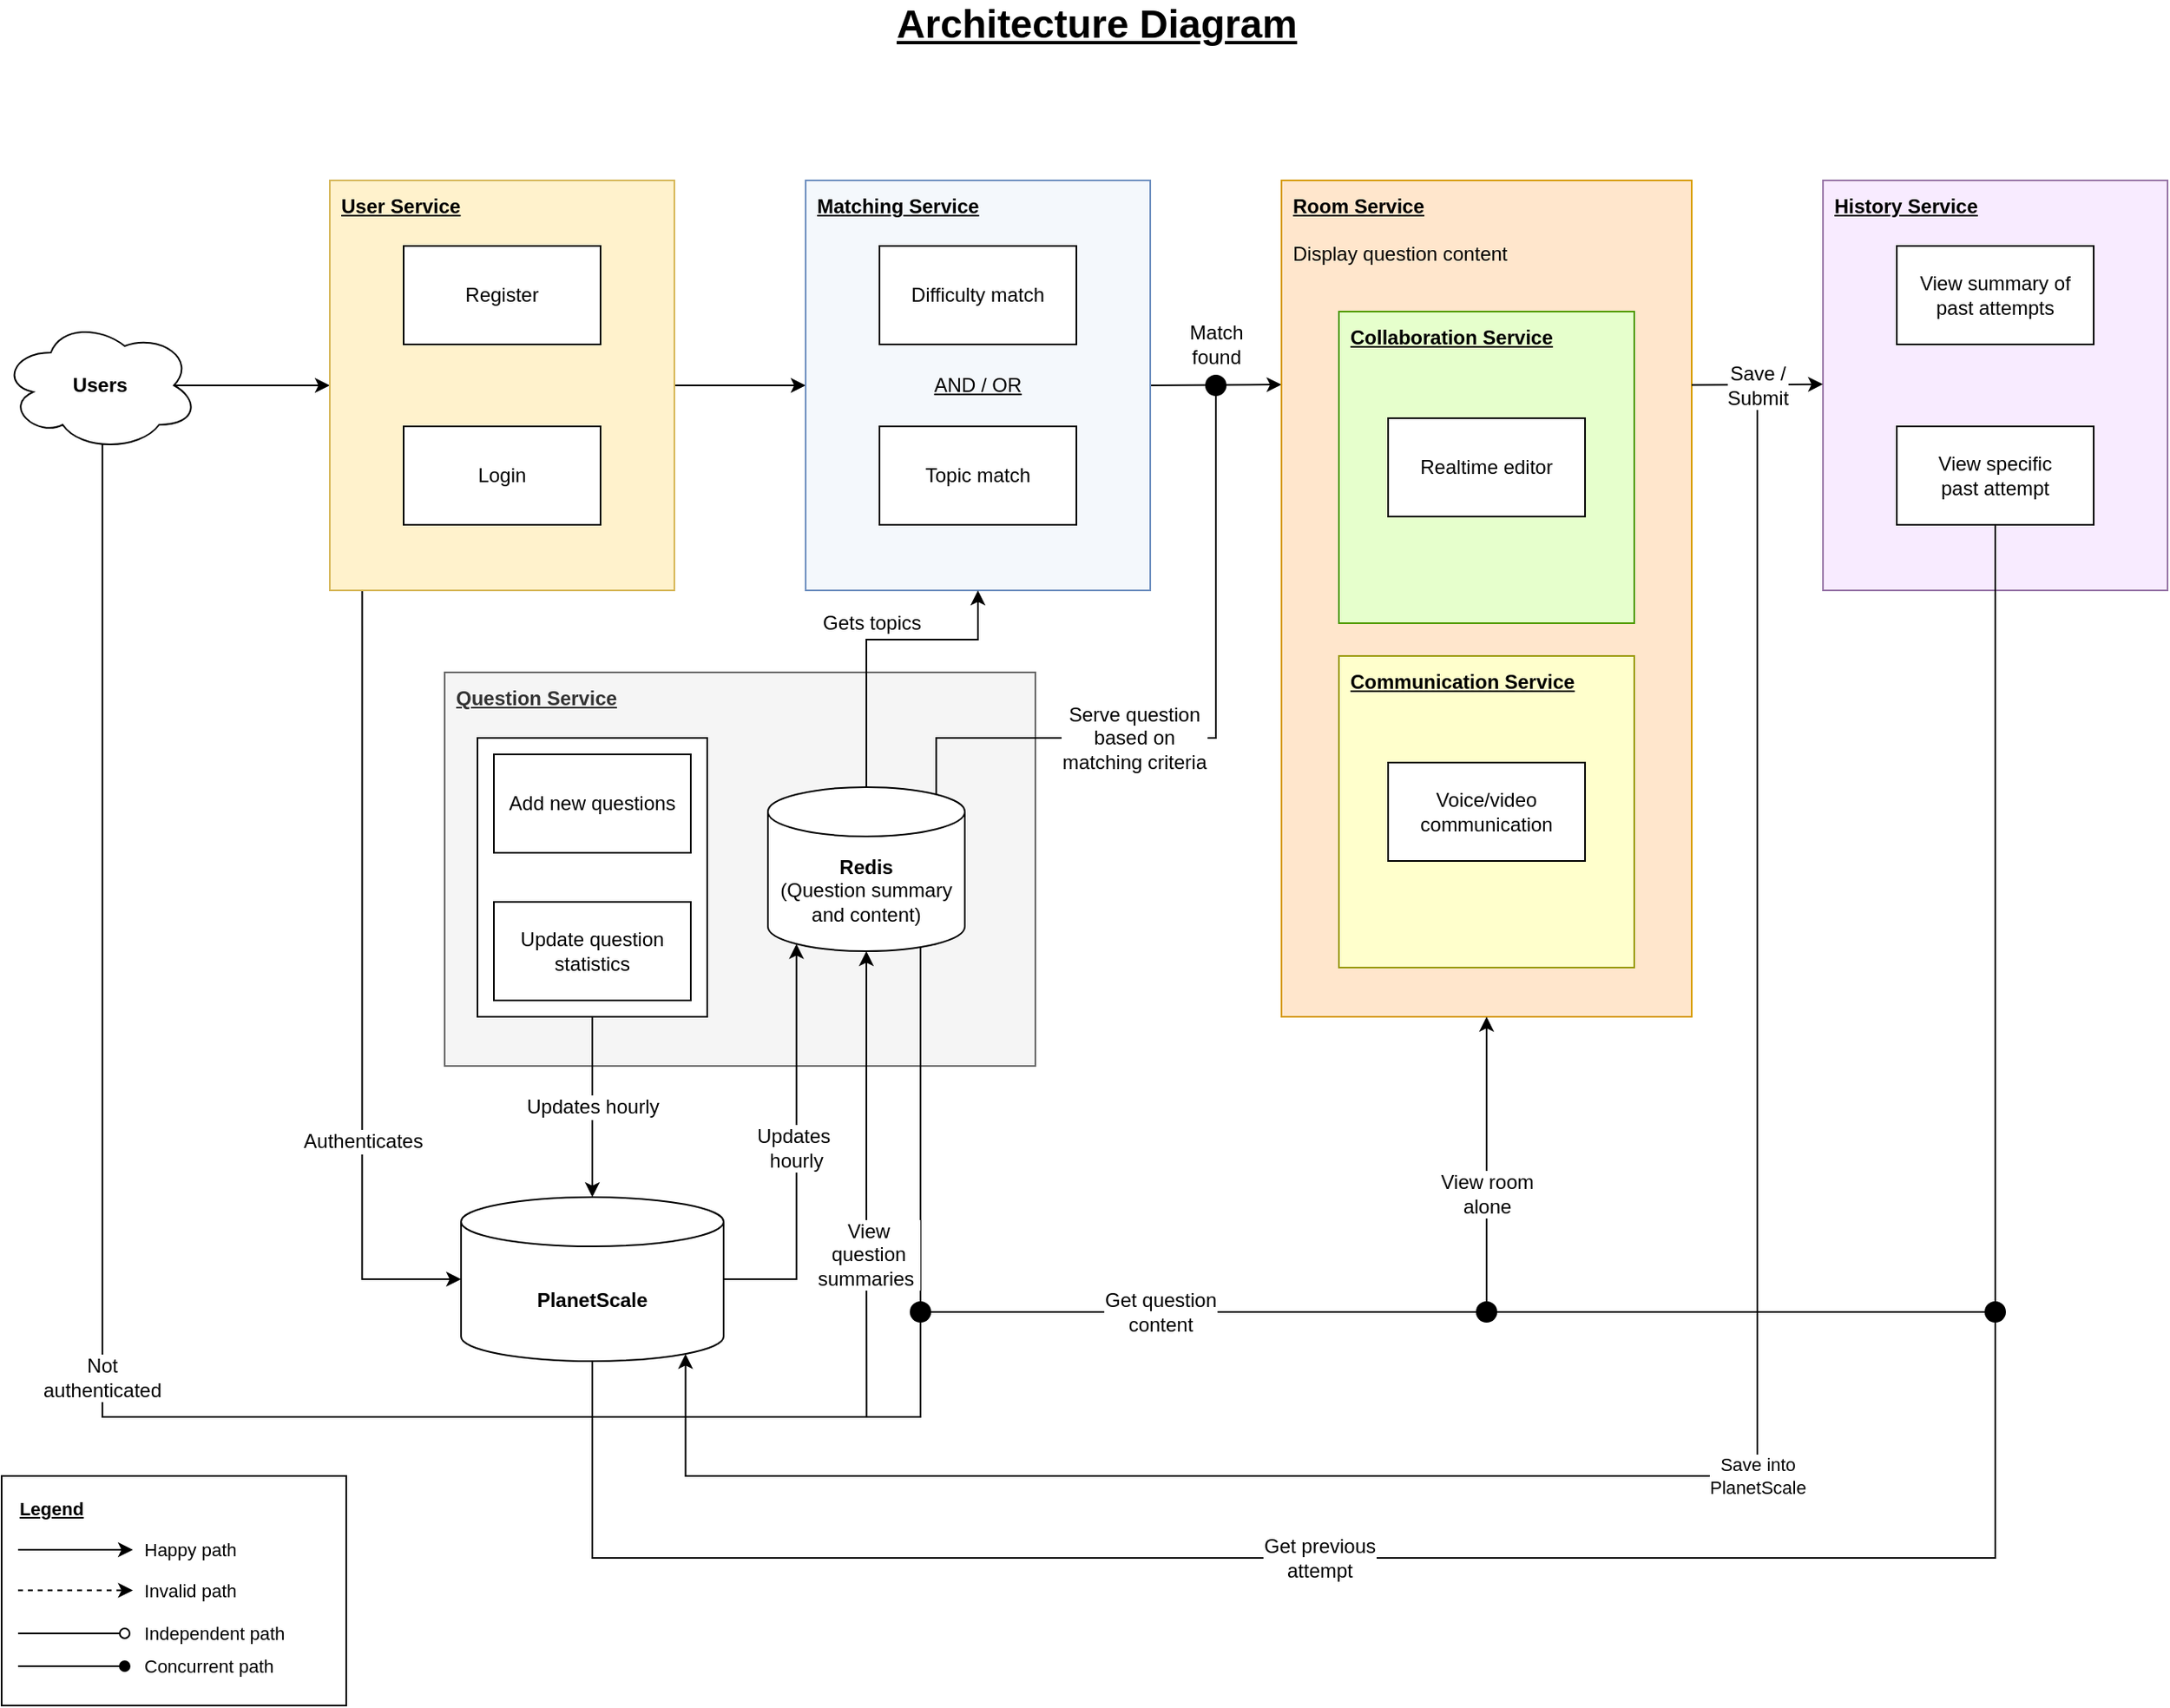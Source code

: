 <mxfile scale="1" border="20">
    <diagram id="1ZyP8dzgdM-rQ9ULVGPr" name="architecture">
        <mxGraphModel dx="1858" dy="817" grid="1" gridSize="10" guides="1" tooltips="1" connect="1" arrows="1" fold="1" page="1" pageScale="1" pageWidth="1654" pageHeight="1169" background="#FFFFFF" math="0" shadow="0">
            <root>
                <mxCell id="0"/>
                <mxCell id="1" parent="0"/>
                <mxCell id="16" value="&lt;b&gt;&lt;u&gt;Question Service&lt;/u&gt;&lt;/b&gt;" style="whiteSpace=wrap;html=1;spacingLeft=5;spacingTop=2;align=left;verticalAlign=top;fillColor=#f5f5f5;fontColor=#333333;strokeColor=#666666;" parent="1" vertex="1">
                    <mxGeometry x="430" y="500" width="360" height="240" as="geometry"/>
                </mxCell>
                <mxCell id="80" value="" style="rounded=0;whiteSpace=wrap;html=1;labelBackgroundColor=none;fontSize=12;" parent="1" vertex="1">
                    <mxGeometry x="450" y="540" width="140" height="170" as="geometry"/>
                </mxCell>
                <mxCell id="6" value="" style="edgeStyle=none;html=1;fontSize=30;exitX=0.875;exitY=0.5;exitDx=0;exitDy=0;exitPerimeter=0;" parent="1" source="3" target="5" edge="1">
                    <mxGeometry relative="1" as="geometry"/>
                </mxCell>
                <mxCell id="77" value="Not &lt;br&gt;authenticated" style="edgeStyle=orthogonalEdgeStyle;rounded=0;html=1;exitX=0.595;exitY=0.948;exitDx=0;exitDy=0;exitPerimeter=0;labelBackgroundColor=default;labelBorderColor=none;fontSize=12;startArrow=none;startFill=0;endArrow=oval;endFill=1;endSize=12;elbow=vertical;" parent="1" edge="1">
                    <mxGeometry x="-0.015" relative="1" as="geometry">
                        <mxPoint x="720" y="890" as="targetPoint"/>
                        <mxPoint x="221.4" y="360.84" as="sourcePoint"/>
                        <Array as="points">
                            <mxPoint x="221" y="954"/>
                            <mxPoint x="720" y="954"/>
                        </Array>
                        <mxPoint as="offset"/>
                    </mxGeometry>
                </mxCell>
                <mxCell id="3" value="&lt;b&gt;Users&lt;/b&gt;" style="ellipse;shape=cloud;whiteSpace=wrap;html=1;" parent="1" vertex="1">
                    <mxGeometry x="160" y="285" width="120" height="80" as="geometry"/>
                </mxCell>
                <mxCell id="4" value="&lt;u style=&quot;font-size: 24px&quot;&gt;&lt;b style=&quot;font-size: 24px&quot;&gt;Architecture Diagram&lt;/b&gt;&lt;/u&gt;" style="text;html=1;align=center;verticalAlign=middle;resizable=0;points=[];autosize=1;strokeColor=none;fillColor=none;fontSize=24;" parent="1" vertex="1">
                    <mxGeometry x="697" y="90" width="260" height="30" as="geometry"/>
                </mxCell>
                <mxCell id="24" value="" style="edgeStyle=elbowEdgeStyle;html=1;fontSize=12;startArrow=none;startFill=0;elbow=vertical;" parent="1" source="5" target="23" edge="1">
                    <mxGeometry relative="1" as="geometry"/>
                </mxCell>
                <mxCell id="66" value="Authenticates" style="edgeStyle=orthogonalEdgeStyle;rounded=0;html=1;exitX=0.094;exitY=1.001;exitDx=0;exitDy=0;entryX=0;entryY=0.5;entryDx=0;entryDy=0;entryPerimeter=0;labelBackgroundColor=default;labelBorderColor=none;fontSize=12;startArrow=none;startFill=0;endArrow=classic;endFill=1;endSize=6;elbow=vertical;exitPerimeter=0;" parent="1" source="5" target="9" edge="1">
                    <mxGeometry x="0.399" relative="1" as="geometry">
                        <mxPoint as="offset"/>
                    </mxGeometry>
                </mxCell>
                <mxCell id="5" value="&lt;u&gt;User Service&lt;/u&gt;" style="whiteSpace=wrap;html=1;align=left;verticalAlign=top;horizontal=1;spacingLeft=5;spacingTop=2;fontStyle=1;fillColor=#fff2cc;strokeColor=#d6b656;" parent="1" vertex="1">
                    <mxGeometry x="360" y="200" width="210" height="250" as="geometry"/>
                </mxCell>
                <mxCell id="7" value="&lt;font style=&quot;font-size: 12px&quot;&gt;Login&lt;/font&gt;" style="whiteSpace=wrap;html=1;fontSize=12;" parent="1" vertex="1">
                    <mxGeometry x="405" y="350" width="120" height="60" as="geometry"/>
                </mxCell>
                <mxCell id="8" value="&lt;font style=&quot;font-size: 12px&quot;&gt;Register&lt;/font&gt;" style="whiteSpace=wrap;html=1;fontSize=12;" parent="1" vertex="1">
                    <mxGeometry x="405" y="240" width="120" height="60" as="geometry"/>
                </mxCell>
                <mxCell id="65" value="Updates hourly" style="edgeStyle=orthogonalEdgeStyle;rounded=0;html=1;exitX=0.5;exitY=1;exitDx=0;exitDy=0;entryX=0.5;entryY=0;entryDx=0;entryDy=0;entryPerimeter=0;labelBackgroundColor=default;labelBorderColor=none;fontSize=12;startArrow=none;startFill=0;endArrow=classic;endFill=1;endSize=6;elbow=vertical;" parent="1" source="80" target="9" edge="1">
                    <mxGeometry relative="1" as="geometry"/>
                </mxCell>
                <mxCell id="18" value="Add new questions" style="rounded=0;whiteSpace=wrap;html=1;fontSize=12;" parent="1" vertex="1">
                    <mxGeometry x="460" y="550" width="120" height="60" as="geometry"/>
                </mxCell>
                <mxCell id="19" value="Update question statistics" style="rounded=0;whiteSpace=wrap;html=1;fontSize=12;" parent="1" vertex="1">
                    <mxGeometry x="460" y="640" width="120" height="60" as="geometry"/>
                </mxCell>
                <mxCell id="41" value="&lt;font style=&quot;font-size: 12px&quot;&gt;Match&lt;br style=&quot;font-size: 12px;&quot;&gt;found&lt;/font&gt;" style="elbow=vertical;html=1;exitX=1;exitY=0.5;exitDx=0;exitDy=0;entryX=0;entryY=0.25;entryDx=0;entryDy=0;fontSize=12;startArrow=none;startFill=0;endArrow=classic;endFill=1;" parent="1" edge="1">
                    <mxGeometry x="0.004" y="25" relative="1" as="geometry">
                        <mxPoint x="860" y="325" as="sourcePoint"/>
                        <mxPoint x="940" y="324.5" as="targetPoint"/>
                        <mxPoint as="offset"/>
                    </mxGeometry>
                </mxCell>
                <mxCell id="23" value="&lt;u&gt;Matching Service&lt;/u&gt;" style="whiteSpace=wrap;html=1;align=left;verticalAlign=top;horizontal=1;spacingLeft=5;spacingTop=2;fontStyle=1;fillColor=#F4F8FC;strokeColor=#6c8ebf;" parent="1" vertex="1">
                    <mxGeometry x="650" y="200" width="210" height="250" as="geometry"/>
                </mxCell>
                <mxCell id="25" value="&lt;u&gt;Room Service&lt;/u&gt;&lt;br&gt;&lt;br&gt;&lt;span style=&quot;font-weight: normal&quot;&gt;Display question content&lt;/span&gt;" style="whiteSpace=wrap;html=1;align=left;verticalAlign=top;horizontal=1;spacingLeft=5;spacingTop=2;fontStyle=1;fillColor=#FFE6CC;strokeColor=#d79b00;" parent="1" vertex="1">
                    <mxGeometry x="940" y="200" width="250" height="510" as="geometry"/>
                </mxCell>
                <mxCell id="32" value="&lt;span style=&quot;font-size: 12px&quot;&gt;Difficulty match&lt;/span&gt;" style="whiteSpace=wrap;html=1;fontSize=12;" parent="1" vertex="1">
                    <mxGeometry x="695" y="240" width="120" height="60" as="geometry"/>
                </mxCell>
                <mxCell id="33" value="&lt;span style=&quot;font-size: 12px&quot;&gt;Topic match&lt;/span&gt;" style="whiteSpace=wrap;html=1;fontSize=12;" parent="1" vertex="1">
                    <mxGeometry x="695" y="350" width="120" height="60" as="geometry"/>
                </mxCell>
                <mxCell id="34" value="AND / OR" style="text;html=1;strokeColor=none;fillColor=none;align=center;verticalAlign=middle;whiteSpace=wrap;rounded=0;fontSize=12;fontStyle=4" parent="1" vertex="1">
                    <mxGeometry x="725" y="310" width="60" height="30" as="geometry"/>
                </mxCell>
                <mxCell id="42" value="&lt;u&gt;History Service&lt;/u&gt;" style="whiteSpace=wrap;html=1;align=left;verticalAlign=top;horizontal=1;spacingLeft=5;spacingTop=2;fontStyle=1;fillColor=#F8EBFF;strokeColor=#9673a6;" parent="1" vertex="1">
                    <mxGeometry x="1270" y="200" width="210" height="250" as="geometry"/>
                </mxCell>
                <mxCell id="71" value="" style="edgeStyle=orthogonalEdgeStyle;rounded=0;html=1;labelBackgroundColor=default;labelBorderColor=none;fontSize=12;startArrow=none;startFill=0;endArrow=oval;endFill=1;endSize=12;elbow=vertical;" parent="1" source="54" edge="1">
                    <mxGeometry x="0.608" y="-30" relative="1" as="geometry">
                        <mxPoint x="1065" y="890" as="targetPoint"/>
                        <mxPoint x="1375" y="413" as="sourcePoint"/>
                        <Array as="points">
                            <mxPoint x="1375" y="890"/>
                        </Array>
                        <mxPoint as="offset"/>
                    </mxGeometry>
                </mxCell>
                <mxCell id="44" value="Save /&lt;br&gt;Submit" style="elbow=vertical;html=1;exitX=1;exitY=0.5;exitDx=0;exitDy=0;entryX=0;entryY=0.25;entryDx=0;entryDy=0;fontSize=12;startArrow=none;startFill=0;endArrow=classic;endFill=1;" parent="1" edge="1">
                    <mxGeometry relative="1" as="geometry">
                        <mxPoint x="1190" y="324.79" as="sourcePoint"/>
                        <mxPoint x="1270" y="324.29" as="targetPoint"/>
                    </mxGeometry>
                </mxCell>
                <mxCell id="53" value="&lt;span style=&quot;font-size: 12px&quot;&gt;View summary of &lt;br&gt;past attempts&lt;/span&gt;" style="whiteSpace=wrap;html=1;fontSize=12;" parent="1" vertex="1">
                    <mxGeometry x="1315" y="240" width="120" height="60" as="geometry"/>
                </mxCell>
                <mxCell id="54" value="View specific &lt;br&gt;past attempt" style="whiteSpace=wrap;html=1;fontSize=12;" parent="1" vertex="1">
                    <mxGeometry x="1315" y="350" width="120" height="60" as="geometry"/>
                </mxCell>
                <mxCell id="82" value="Updates&amp;nbsp;&lt;br&gt;hourly" style="edgeStyle=orthogonalEdgeStyle;rounded=0;html=1;exitX=1;exitY=0.5;exitDx=0;exitDy=0;exitPerimeter=0;entryX=0.145;entryY=1;entryDx=0;entryDy=-4.35;entryPerimeter=0;labelBackgroundColor=default;labelBorderColor=none;fontSize=12;startArrow=none;startFill=0;endArrow=classic;endFill=1;endSize=6;elbow=vertical;" parent="1" source="9" target="67" edge="1">
                    <mxGeometry relative="1" as="geometry">
                        <Array as="points">
                            <mxPoint x="644" y="870"/>
                        </Array>
                    </mxGeometry>
                </mxCell>
                <mxCell id="90" value="Get previous &lt;br&gt;attempt" style="edgeStyle=orthogonalEdgeStyle;rounded=0;html=1;exitX=0.5;exitY=1;exitDx=0;exitDy=0;exitPerimeter=0;labelBackgroundColor=default;labelBorderColor=none;fontSize=12;startArrow=none;startFill=0;endArrow=oval;endFill=1;startSize=6;endSize=12;elbow=vertical;" parent="1" source="9" edge="1">
                    <mxGeometry relative="1" as="geometry">
                        <mxPoint x="1375" y="890" as="targetPoint"/>
                        <Array as="points">
                            <mxPoint x="520" y="1040"/>
                            <mxPoint x="1375" y="1040"/>
                        </Array>
                        <mxPoint x="458.2" y="915.65" as="sourcePoint"/>
                    </mxGeometry>
                </mxCell>
                <mxCell id="9" value="PlanetScale" style="shape=cylinder3;whiteSpace=wrap;html=1;boundedLbl=1;backgroundOutline=1;size=15;fontSize=12;fontStyle=1" parent="1" vertex="1">
                    <mxGeometry x="440" y="820" width="160" height="100" as="geometry"/>
                </mxCell>
                <mxCell id="70" value="Get question &lt;br&gt;content" style="edgeStyle=orthogonalEdgeStyle;rounded=0;html=1;exitX=0.855;exitY=1;exitDx=0;exitDy=-4.35;exitPerimeter=0;entryX=0.5;entryY=1;entryDx=0;entryDy=0;labelBackgroundColor=default;labelBorderColor=none;fontSize=12;startArrow=none;startFill=0;endArrow=classic;endFill=1;endSize=6;elbow=vertical;" parent="1" source="67" target="25" edge="1">
                    <mxGeometry relative="1" as="geometry">
                        <Array as="points">
                            <mxPoint x="720" y="666"/>
                            <mxPoint x="720" y="890"/>
                            <mxPoint x="1065" y="890"/>
                        </Array>
                    </mxGeometry>
                </mxCell>
                <mxCell id="76" value="View room &lt;br&gt;alone" style="edgeLabel;html=1;align=center;verticalAlign=middle;resizable=0;points=[];fontSize=12;" parent="70" vertex="1" connectable="0">
                    <mxGeometry x="0.716" relative="1" as="geometry">
                        <mxPoint as="offset"/>
                    </mxGeometry>
                </mxCell>
                <mxCell id="83" value="Gets topics" style="edgeStyle=orthogonalEdgeStyle;rounded=0;html=1;exitX=0.5;exitY=0;exitDx=0;exitDy=0;exitPerimeter=0;entryX=0.5;entryY=1;entryDx=0;entryDy=0;labelBackgroundColor=default;labelBorderColor=none;fontSize=12;startArrow=none;startFill=0;endArrow=classic;endFill=1;endSize=6;elbow=vertical;" parent="1" source="67" target="23" edge="1">
                    <mxGeometry x="-0.011" y="10" relative="1" as="geometry">
                        <Array as="points">
                            <mxPoint x="687" y="480"/>
                            <mxPoint x="755" y="480"/>
                        </Array>
                        <mxPoint as="offset"/>
                    </mxGeometry>
                </mxCell>
                <mxCell id="85" value="Serve question &lt;br&gt;based on &lt;br&gt;matching criteria" style="edgeStyle=orthogonalEdgeStyle;rounded=0;html=1;exitX=0.855;exitY=0;exitDx=0;exitDy=4.35;exitPerimeter=0;labelBackgroundColor=default;labelBorderColor=none;fontSize=12;startArrow=none;startFill=0;endArrow=oval;endFill=1;startSize=6;endSize=12;elbow=vertical;" parent="1" source="67" edge="1">
                    <mxGeometry x="-0.263" relative="1" as="geometry">
                        <mxPoint x="900" y="325" as="targetPoint"/>
                        <mxPoint x="729.6" y="569.35" as="sourcePoint"/>
                        <Array as="points">
                            <mxPoint x="730" y="540"/>
                            <mxPoint x="900" y="540"/>
                        </Array>
                        <mxPoint as="offset"/>
                    </mxGeometry>
                </mxCell>
                <mxCell id="88" style="edgeStyle=orthogonalEdgeStyle;rounded=0;html=1;exitX=0.5;exitY=1;exitDx=0;exitDy=0;exitPerimeter=0;labelBackgroundColor=default;labelBorderColor=none;fontSize=12;startArrow=classic;startFill=1;endArrow=none;endFill=0;startSize=6;endSize=15;elbow=vertical;" parent="1" source="67" edge="1">
                    <mxGeometry relative="1" as="geometry">
                        <mxPoint x="687.143" y="954" as="targetPoint"/>
                        <mxPoint x="687" y="674" as="sourcePoint"/>
                        <Array as="points"/>
                    </mxGeometry>
                </mxCell>
                <mxCell id="89" value="View &lt;br&gt;question&lt;br&gt;summaries&amp;nbsp;" style="edgeLabel;html=1;align=center;verticalAlign=middle;resizable=0;points=[];fontSize=12;" parent="88" vertex="1" connectable="0">
                    <mxGeometry x="0.305" relative="1" as="geometry">
                        <mxPoint as="offset"/>
                    </mxGeometry>
                </mxCell>
                <mxCell id="67" value="&lt;b&gt;Redis&lt;br&gt;&lt;/b&gt;(Question summary and content)" style="shape=cylinder3;whiteSpace=wrap;html=1;boundedLbl=1;backgroundOutline=1;size=15;fontSize=12;" parent="1" vertex="1">
                    <mxGeometry x="627" y="570" width="120" height="100" as="geometry"/>
                </mxCell>
                <mxCell id="91" value="Save into &lt;br&gt;PlanetScale" style="endArrow=classic;html=1;edgeStyle=orthogonalEdgeStyle;rounded=0;entryX=0.855;entryY=1;entryDx=0;entryDy=-4.35;entryPerimeter=0;endFill=1;" parent="1" target="9" edge="1">
                    <mxGeometry x="-0.056" width="50" height="50" relative="1" as="geometry">
                        <mxPoint x="1230" y="340" as="sourcePoint"/>
                        <mxPoint x="530" y="1030" as="targetPoint"/>
                        <Array as="points">
                            <mxPoint x="1230" y="990"/>
                            <mxPoint x="577" y="990"/>
                        </Array>
                        <mxPoint as="offset"/>
                    </mxGeometry>
                </mxCell>
                <mxCell id="92" value="" style="group" parent="1" vertex="1" connectable="0">
                    <mxGeometry x="975" y="490" width="180" height="190" as="geometry"/>
                </mxCell>
                <mxCell id="94" value="" style="group" parent="92" vertex="1" connectable="0">
                    <mxGeometry width="180" height="190" as="geometry"/>
                </mxCell>
                <mxCell id="39" value="Communication Service" style="rounded=0;whiteSpace=wrap;html=1;fontSize=12;fontStyle=5;align=left;verticalAlign=top;spacingLeft=5;spacingTop=2;fillColor=#FFFFCC;strokeColor=#999900;" parent="94" vertex="1">
                    <mxGeometry width="180" height="190" as="geometry"/>
                </mxCell>
                <mxCell id="40" value="&lt;span style=&quot;font-size: 12px;&quot;&gt;Voice/video communication&lt;br style=&quot;font-size: 12px;&quot;&gt;&lt;/span&gt;" style="whiteSpace=wrap;html=1;fontSize=12;verticalAlign=middle;labelBackgroundColor=none;" parent="94" vertex="1">
                    <mxGeometry x="30" y="65" width="120" height="60" as="geometry"/>
                </mxCell>
                <mxCell id="37" value="Collaboration Service" style="rounded=0;whiteSpace=wrap;html=1;fontSize=12;fontStyle=5;align=left;verticalAlign=top;spacingLeft=5;spacingTop=2;fillColor=#E6FFCC;strokeColor=#4D9900;" parent="1" vertex="1">
                    <mxGeometry x="975" y="280" width="180" height="190" as="geometry"/>
                </mxCell>
                <mxCell id="38" value="&lt;span style=&quot;font-size: 12px&quot;&gt;Realtime editor&lt;/span&gt;" style="whiteSpace=wrap;html=1;fontSize=12;" parent="1" vertex="1">
                    <mxGeometry x="1005" y="345" width="120" height="60" as="geometry"/>
                </mxCell>
                <mxCell id="95" value="" style="group" vertex="1" connectable="0" parent="1">
                    <mxGeometry x="160" y="990" width="215" height="140" as="geometry"/>
                </mxCell>
                <mxCell id="96" value="&lt;span style=&quot;&quot;&gt;Legend&lt;/span&gt;" style="rounded=0;whiteSpace=wrap;html=1;labelBackgroundColor=none;comic=0;align=left;labelPadding=0;metaEdit=0;horizontal=1;labelPosition=center;verticalLabelPosition=middle;verticalAlign=top;spacingRight=0;spacingLeft=0;labelBorderColor=none;fontColor=none;noLabel=1;" vertex="1" parent="95">
                    <mxGeometry width="210" height="140" as="geometry"/>
                </mxCell>
                <mxCell id="97" value="" style="endArrow=classic;html=1;rounded=0;labelBackgroundColor=default;strokeColor=default;fontFamily=Helvetica;fontSize=11;fontColor=default;shape=connector;endFill=1;" edge="1" parent="95">
                    <mxGeometry width="50" height="50" relative="1" as="geometry">
                        <mxPoint x="10" y="45" as="sourcePoint"/>
                        <mxPoint x="80" y="45" as="targetPoint"/>
                    </mxGeometry>
                </mxCell>
                <mxCell id="98" value="Happy path" style="text;html=1;align=left;verticalAlign=middle;resizable=0;points=[];autosize=1;strokeColor=none;fillColor=none;fontSize=11;fontFamily=Helvetica;fontColor=default;" vertex="1" parent="95">
                    <mxGeometry x="85" y="30" width="80" height="30" as="geometry"/>
                </mxCell>
                <mxCell id="99" value="" style="endArrow=classic;html=1;rounded=0;labelBackgroundColor=default;strokeColor=default;fontFamily=Helvetica;fontSize=11;fontColor=default;shape=connector;endFill=1;dashed=1;" edge="1" parent="95">
                    <mxGeometry width="50" height="50" relative="1" as="geometry">
                        <mxPoint x="10" y="69.8" as="sourcePoint"/>
                        <mxPoint x="80" y="69.8" as="targetPoint"/>
                    </mxGeometry>
                </mxCell>
                <mxCell id="100" value="Invalid path" style="text;html=1;align=left;verticalAlign=middle;resizable=0;points=[];autosize=1;strokeColor=none;fillColor=none;fontSize=11;fontFamily=Helvetica;fontColor=default;" vertex="1" parent="95">
                    <mxGeometry x="85" y="55" width="80" height="30" as="geometry"/>
                </mxCell>
                <mxCell id="101" value="Legend" style="text;html=1;align=center;verticalAlign=middle;resizable=0;points=[];autosize=1;strokeColor=none;fillColor=none;fontSize=11;fontFamily=Helvetica;fontColor=default;fontStyle=5" vertex="1" parent="95">
                    <mxGeometry y="5" width="60" height="30" as="geometry"/>
                </mxCell>
                <mxCell id="102" value="Independent path" style="text;html=1;align=left;verticalAlign=middle;resizable=0;points=[];autosize=1;strokeColor=none;fillColor=none;fontSize=11;fontFamily=Helvetica;fontColor=default;" vertex="1" parent="95">
                    <mxGeometry x="85" y="86" width="100" height="20" as="geometry"/>
                </mxCell>
                <mxCell id="103" value="" style="endArrow=oval;html=1;rounded=0;labelBackgroundColor=default;strokeColor=default;fontFamily=Helvetica;fontSize=11;fontColor=default;shape=connector;endFill=0;" edge="1" parent="95">
                    <mxGeometry width="50" height="50" relative="1" as="geometry">
                        <mxPoint x="10" y="96" as="sourcePoint"/>
                        <mxPoint x="75" y="96" as="targetPoint"/>
                    </mxGeometry>
                </mxCell>
                <mxCell id="104" value="Concurrent path" style="text;html=1;align=left;verticalAlign=middle;resizable=0;points=[];autosize=1;strokeColor=none;fillColor=none;fontSize=11;fontFamily=Helvetica;fontColor=default;" vertex="1" parent="95">
                    <mxGeometry x="85" y="106" width="90" height="20" as="geometry"/>
                </mxCell>
                <mxCell id="105" value="" style="endArrow=oval;html=1;rounded=0;labelBackgroundColor=default;strokeColor=default;fontFamily=Helvetica;fontSize=11;fontColor=default;shape=connector;endFill=1;" edge="1" parent="95">
                    <mxGeometry width="50" height="50" relative="1" as="geometry">
                        <mxPoint x="10" y="116" as="sourcePoint"/>
                        <mxPoint x="75" y="116" as="targetPoint"/>
                    </mxGeometry>
                </mxCell>
            </root>
        </mxGraphModel>
    </diagram>
</mxfile>